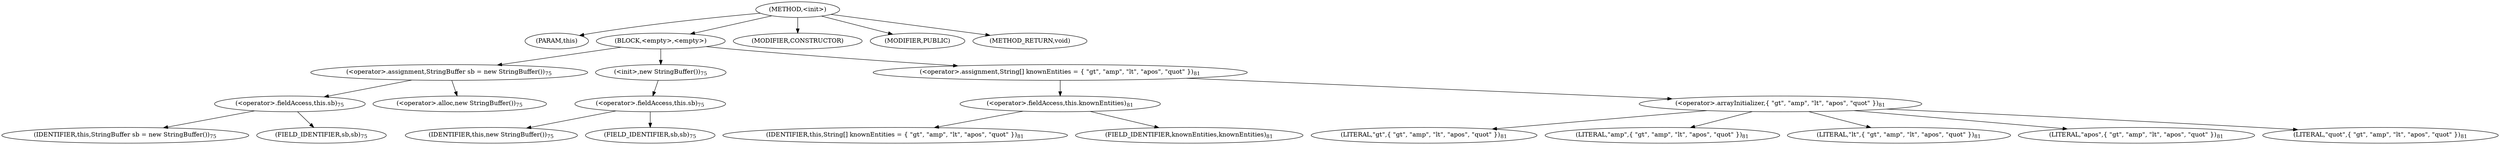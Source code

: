 digraph "&lt;init&gt;" {  
"499" [label = <(METHOD,&lt;init&gt;)> ]
"500" [label = <(PARAM,this)> ]
"501" [label = <(BLOCK,&lt;empty&gt;,&lt;empty&gt;)> ]
"502" [label = <(&lt;operator&gt;.assignment,StringBuffer sb = new StringBuffer())<SUB>75</SUB>> ]
"503" [label = <(&lt;operator&gt;.fieldAccess,this.sb)<SUB>75</SUB>> ]
"504" [label = <(IDENTIFIER,this,StringBuffer sb = new StringBuffer())<SUB>75</SUB>> ]
"505" [label = <(FIELD_IDENTIFIER,sb,sb)<SUB>75</SUB>> ]
"506" [label = <(&lt;operator&gt;.alloc,new StringBuffer())<SUB>75</SUB>> ]
"507" [label = <(&lt;init&gt;,new StringBuffer())<SUB>75</SUB>> ]
"508" [label = <(&lt;operator&gt;.fieldAccess,this.sb)<SUB>75</SUB>> ]
"509" [label = <(IDENTIFIER,this,new StringBuffer())<SUB>75</SUB>> ]
"510" [label = <(FIELD_IDENTIFIER,sb,sb)<SUB>75</SUB>> ]
"511" [label = <(&lt;operator&gt;.assignment,String[] knownEntities = { &quot;gt&quot;, &quot;amp&quot;, &quot;lt&quot;, &quot;apos&quot;, &quot;quot&quot; })<SUB>81</SUB>> ]
"512" [label = <(&lt;operator&gt;.fieldAccess,this.knownEntities)<SUB>81</SUB>> ]
"513" [label = <(IDENTIFIER,this,String[] knownEntities = { &quot;gt&quot;, &quot;amp&quot;, &quot;lt&quot;, &quot;apos&quot;, &quot;quot&quot; })<SUB>81</SUB>> ]
"514" [label = <(FIELD_IDENTIFIER,knownEntities,knownEntities)<SUB>81</SUB>> ]
"515" [label = <(&lt;operator&gt;.arrayInitializer,{ &quot;gt&quot;, &quot;amp&quot;, &quot;lt&quot;, &quot;apos&quot;, &quot;quot&quot; })<SUB>81</SUB>> ]
"516" [label = <(LITERAL,&quot;gt&quot;,{ &quot;gt&quot;, &quot;amp&quot;, &quot;lt&quot;, &quot;apos&quot;, &quot;quot&quot; })<SUB>81</SUB>> ]
"517" [label = <(LITERAL,&quot;amp&quot;,{ &quot;gt&quot;, &quot;amp&quot;, &quot;lt&quot;, &quot;apos&quot;, &quot;quot&quot; })<SUB>81</SUB>> ]
"518" [label = <(LITERAL,&quot;lt&quot;,{ &quot;gt&quot;, &quot;amp&quot;, &quot;lt&quot;, &quot;apos&quot;, &quot;quot&quot; })<SUB>81</SUB>> ]
"519" [label = <(LITERAL,&quot;apos&quot;,{ &quot;gt&quot;, &quot;amp&quot;, &quot;lt&quot;, &quot;apos&quot;, &quot;quot&quot; })<SUB>81</SUB>> ]
"520" [label = <(LITERAL,&quot;quot&quot;,{ &quot;gt&quot;, &quot;amp&quot;, &quot;lt&quot;, &quot;apos&quot;, &quot;quot&quot; })<SUB>81</SUB>> ]
"521" [label = <(MODIFIER,CONSTRUCTOR)> ]
"522" [label = <(MODIFIER,PUBLIC)> ]
"523" [label = <(METHOD_RETURN,void)> ]
  "499" -> "500" 
  "499" -> "501" 
  "499" -> "521" 
  "499" -> "522" 
  "499" -> "523" 
  "501" -> "502" 
  "501" -> "507" 
  "501" -> "511" 
  "502" -> "503" 
  "502" -> "506" 
  "503" -> "504" 
  "503" -> "505" 
  "507" -> "508" 
  "508" -> "509" 
  "508" -> "510" 
  "511" -> "512" 
  "511" -> "515" 
  "512" -> "513" 
  "512" -> "514" 
  "515" -> "516" 
  "515" -> "517" 
  "515" -> "518" 
  "515" -> "519" 
  "515" -> "520" 
}
